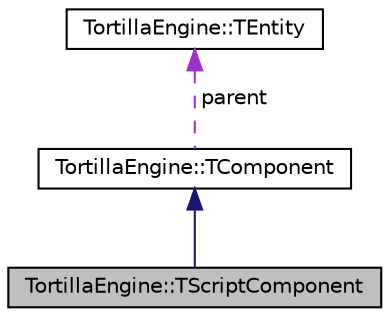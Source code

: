 digraph "TortillaEngine::TScriptComponent"
{
 // LATEX_PDF_SIZE
  edge [fontname="Helvetica",fontsize="10",labelfontname="Helvetica",labelfontsize="10"];
  node [fontname="Helvetica",fontsize="10",shape=record];
  Node1 [label="TortillaEngine::TScriptComponent",height=0.2,width=0.4,color="black", fillcolor="grey75", style="filled", fontcolor="black",tooltip="Component with script behaviour."];
  Node2 -> Node1 [dir="back",color="midnightblue",fontsize="10",style="solid",fontname="Helvetica"];
  Node2 [label="TortillaEngine::TComponent",height=0.2,width=0.4,color="black", fillcolor="white", style="filled",URL="$class_tortilla_engine_1_1_t_component.html",tooltip="Base class of every component attached to an entity."];
  Node3 -> Node2 [dir="back",color="darkorchid3",fontsize="10",style="dashed",label=" parent" ,fontname="Helvetica"];
  Node3 [label="TortillaEngine::TEntity",height=0.2,width=0.4,color="black", fillcolor="white", style="filled",URL="$class_tortilla_engine_1_1_t_entity.html",tooltip="An object in the scene."];
}
